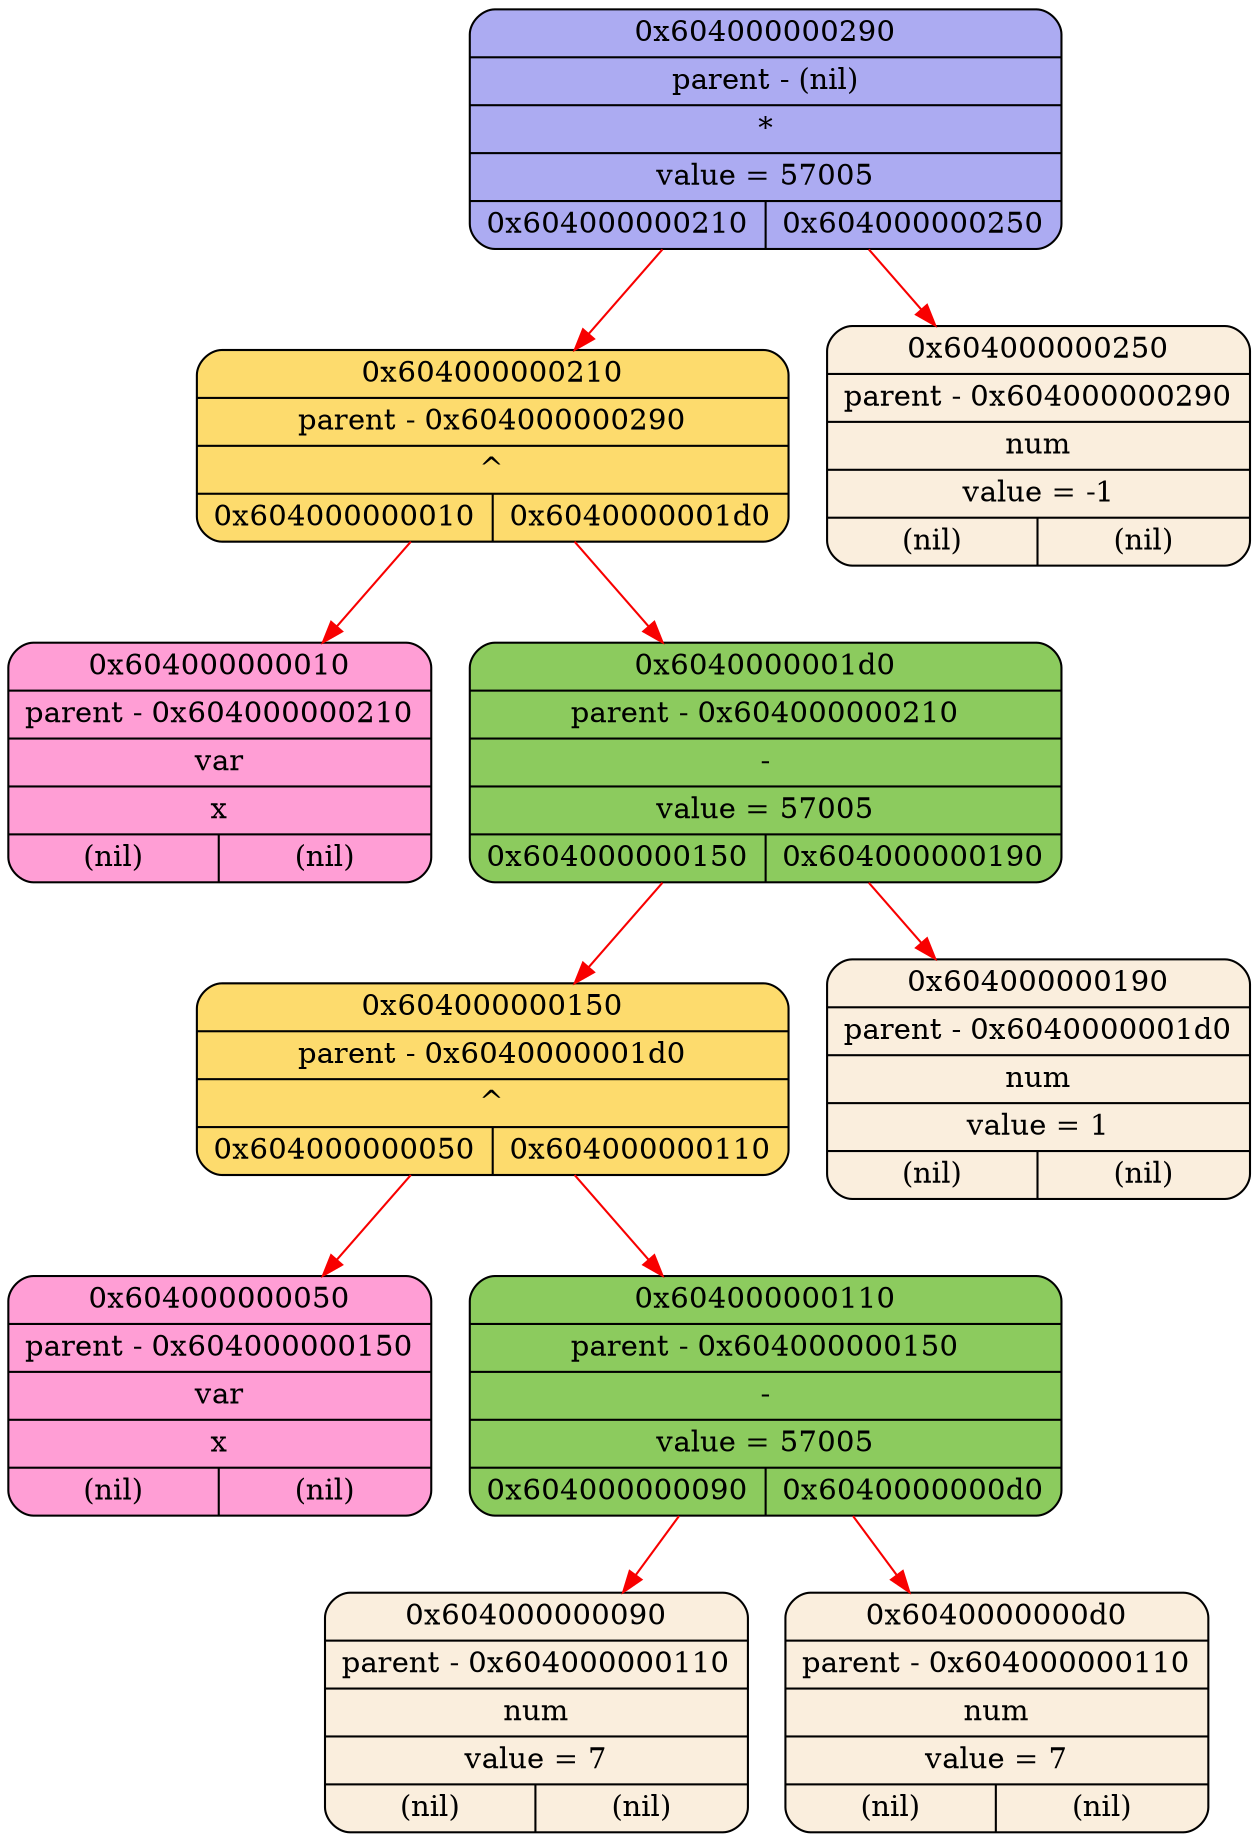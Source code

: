 digraph
{
    node_0x604000000010[shape = Mrecord, label = "{{0x604000000010} | {parent - 0x604000000210} | {var} | {x} | {(nil)|(nil)}}", style = "filled", fillcolor = "#FF9ED5"];
    node_0x604000000050[shape = Mrecord, label = "{{0x604000000050} | {parent - 0x604000000150} | {var} | {x} | {(nil)|(nil)}}", style = "filled", fillcolor = "#FF9ED5"];
    node_0x604000000090[shape = Mrecord, label = "{{0x604000000090} | {parent - 0x604000000110} | {num} | {value = 7} | {(nil)|(nil)}}", style = "filled", fillcolor = "#FAEEDD"];
    node_0x6040000000d0[shape = Mrecord, label = "{{0x6040000000d0} | {parent - 0x604000000110} | {num} | {value = 7} | {(nil)|(nil)}}", style = "filled", fillcolor = "#FAEEDD"];
    node_0x604000000110[shape = Mrecord, label = "{{0x604000000110} | {parent - 0x604000000150} | {-} | {value = 57005} | {0x604000000090|0x6040000000d0}}", style = "filled", fillcolor = "#8CCB5E"];
    node_0x604000000150[shape = Mrecord, label = "{{0x604000000150} | {parent - 0x6040000001d0} | {^} | {0x604000000050|0x604000000110}}", style = "filled", fillcolor = "#FDDB6D"];
    node_0x604000000190[shape = Mrecord, label = "{{0x604000000190} | {parent - 0x6040000001d0} | {num} | {value = 1} | {(nil)|(nil)}}", style = "filled", fillcolor = "#FAEEDD"];
    node_0x6040000001d0[shape = Mrecord, label = "{{0x6040000001d0} | {parent - 0x604000000210} | {-} | {value = 57005} | {0x604000000150|0x604000000190}}", style = "filled", fillcolor = "#8CCB5E"];
    node_0x604000000210[shape = Mrecord, label = "{{0x604000000210} | {parent - 0x604000000290} | {^} | {0x604000000010|0x6040000001d0}}", style = "filled", fillcolor = "#FDDB6D"];
    node_0x604000000250[shape = Mrecord, label = "{{0x604000000250} | {parent - 0x604000000290} | {num} | {value = -1} | {(nil)|(nil)}}", style = "filled", fillcolor = "#FAEEDD"];
    node_0x604000000290[shape = Mrecord, label = "{{0x604000000290} | {parent - (nil)} | {*} | {value = 57005} | {0x604000000210|0x604000000250}}", style = "filled", fillcolor = "#ACABF2"];
    node_0x604000000290->node_0x604000000210 [color = "#F80000"];
    node_0x604000000210->node_0x604000000010 [color = "#F80000"];
    node_0x604000000210->node_0x6040000001d0 [color = "#F80000"];
    node_0x6040000001d0->node_0x604000000150 [color = "#F80000"];
    node_0x604000000150->node_0x604000000050 [color = "#F80000"];
    node_0x604000000150->node_0x604000000110 [color = "#F80000"];
    node_0x604000000110->node_0x604000000090 [color = "#F80000"];
    node_0x604000000110->node_0x6040000000d0 [color = "#F80000"];
    node_0x6040000001d0->node_0x604000000190 [color = "#F80000"];
    node_0x604000000290->node_0x604000000250 [color = "#F80000"];
}
